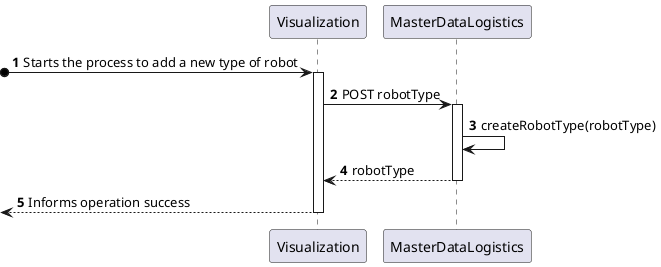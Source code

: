 @startuml

autonumber

participant Visualization
participant "MasterDataLogistics" as GI

?o-> Visualization: Starts the process to add a new type of robot
activate Visualization


Visualization -> GI:POST robotType
activate GI

GI -> GI: createRobotType(robotType)

GI --> Visualization: robotType
deactivate GI

<-- Visualization: Informs operation success
deactivate Visualization


@enduml
